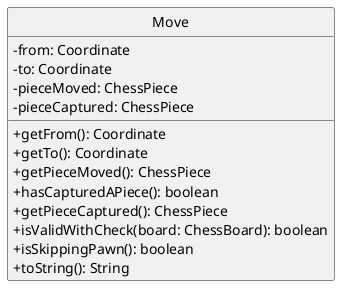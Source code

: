 @startuml
hide circle
skinparam classAttributeIconSize 0

class Move {
  - from: Coordinate
  - to: Coordinate
  - pieceMoved: ChessPiece
  - pieceCaptured: ChessPiece

  + getFrom(): Coordinate
  + getTo(): Coordinate
  + getPieceMoved(): ChessPiece
  + hasCapturedAPiece(): boolean
  + getPieceCaptured(): ChessPiece
  + isValidWithCheck(board: ChessBoard): boolean
  + isSkippingPawn(): boolean
  + toString(): String
}
@enduml
